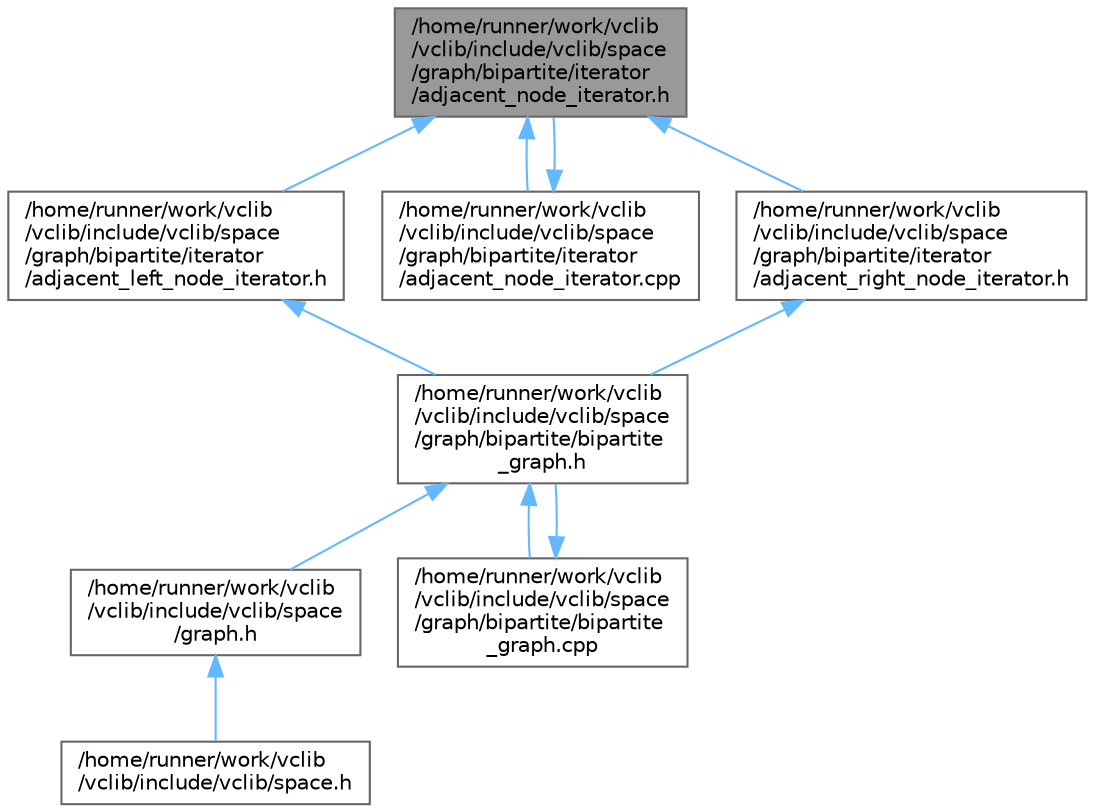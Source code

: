 digraph "/home/runner/work/vclib/vclib/include/vclib/space/graph/bipartite/iterator/adjacent_node_iterator.h"
{
 // LATEX_PDF_SIZE
  bgcolor="transparent";
  edge [fontname=Helvetica,fontsize=10,labelfontname=Helvetica,labelfontsize=10];
  node [fontname=Helvetica,fontsize=10,shape=box,height=0.2,width=0.4];
  Node1 [label="/home/runner/work/vclib\l/vclib/include/vclib/space\l/graph/bipartite/iterator\l/adjacent_node_iterator.h",height=0.2,width=0.4,color="gray40", fillcolor="grey60", style="filled", fontcolor="black",tooltip=" "];
  Node1 -> Node2 [dir="back",color="steelblue1",style="solid"];
  Node2 [label="/home/runner/work/vclib\l/vclib/include/vclib/space\l/graph/bipartite/iterator\l/adjacent_left_node_iterator.h",height=0.2,width=0.4,color="grey40", fillcolor="white", style="filled",URL="$adjacent__left__node__iterator_8h.html",tooltip=" "];
  Node2 -> Node3 [dir="back",color="steelblue1",style="solid"];
  Node3 [label="/home/runner/work/vclib\l/vclib/include/vclib/space\l/graph/bipartite/bipartite\l_graph.h",height=0.2,width=0.4,color="grey40", fillcolor="white", style="filled",URL="$bipartite__graph_8h.html",tooltip=" "];
  Node3 -> Node4 [dir="back",color="steelblue1",style="solid"];
  Node4 [label="/home/runner/work/vclib\l/vclib/include/vclib/space\l/graph.h",height=0.2,width=0.4,color="grey40", fillcolor="white", style="filled",URL="$graph_8h.html",tooltip=" "];
  Node4 -> Node5 [dir="back",color="steelblue1",style="solid"];
  Node5 [label="/home/runner/work/vclib\l/vclib/include/vclib/space.h",height=0.2,width=0.4,color="grey40", fillcolor="white", style="filled",URL="$space_8h.html",tooltip=" "];
  Node3 -> Node6 [dir="back",color="steelblue1",style="solid"];
  Node6 [label="/home/runner/work/vclib\l/vclib/include/vclib/space\l/graph/bipartite/bipartite\l_graph.cpp",height=0.2,width=0.4,color="grey40", fillcolor="white", style="filled",URL="$bipartite__graph_8cpp.html",tooltip=" "];
  Node6 -> Node3 [dir="back",color="steelblue1",style="solid"];
  Node1 -> Node7 [dir="back",color="steelblue1",style="solid"];
  Node7 [label="/home/runner/work/vclib\l/vclib/include/vclib/space\l/graph/bipartite/iterator\l/adjacent_node_iterator.cpp",height=0.2,width=0.4,color="grey40", fillcolor="white", style="filled",URL="$adjacent__node__iterator_8cpp.html",tooltip=" "];
  Node7 -> Node1 [dir="back",color="steelblue1",style="solid"];
  Node1 -> Node8 [dir="back",color="steelblue1",style="solid"];
  Node8 [label="/home/runner/work/vclib\l/vclib/include/vclib/space\l/graph/bipartite/iterator\l/adjacent_right_node_iterator.h",height=0.2,width=0.4,color="grey40", fillcolor="white", style="filled",URL="$adjacent__right__node__iterator_8h.html",tooltip=" "];
  Node8 -> Node3 [dir="back",color="steelblue1",style="solid"];
}
